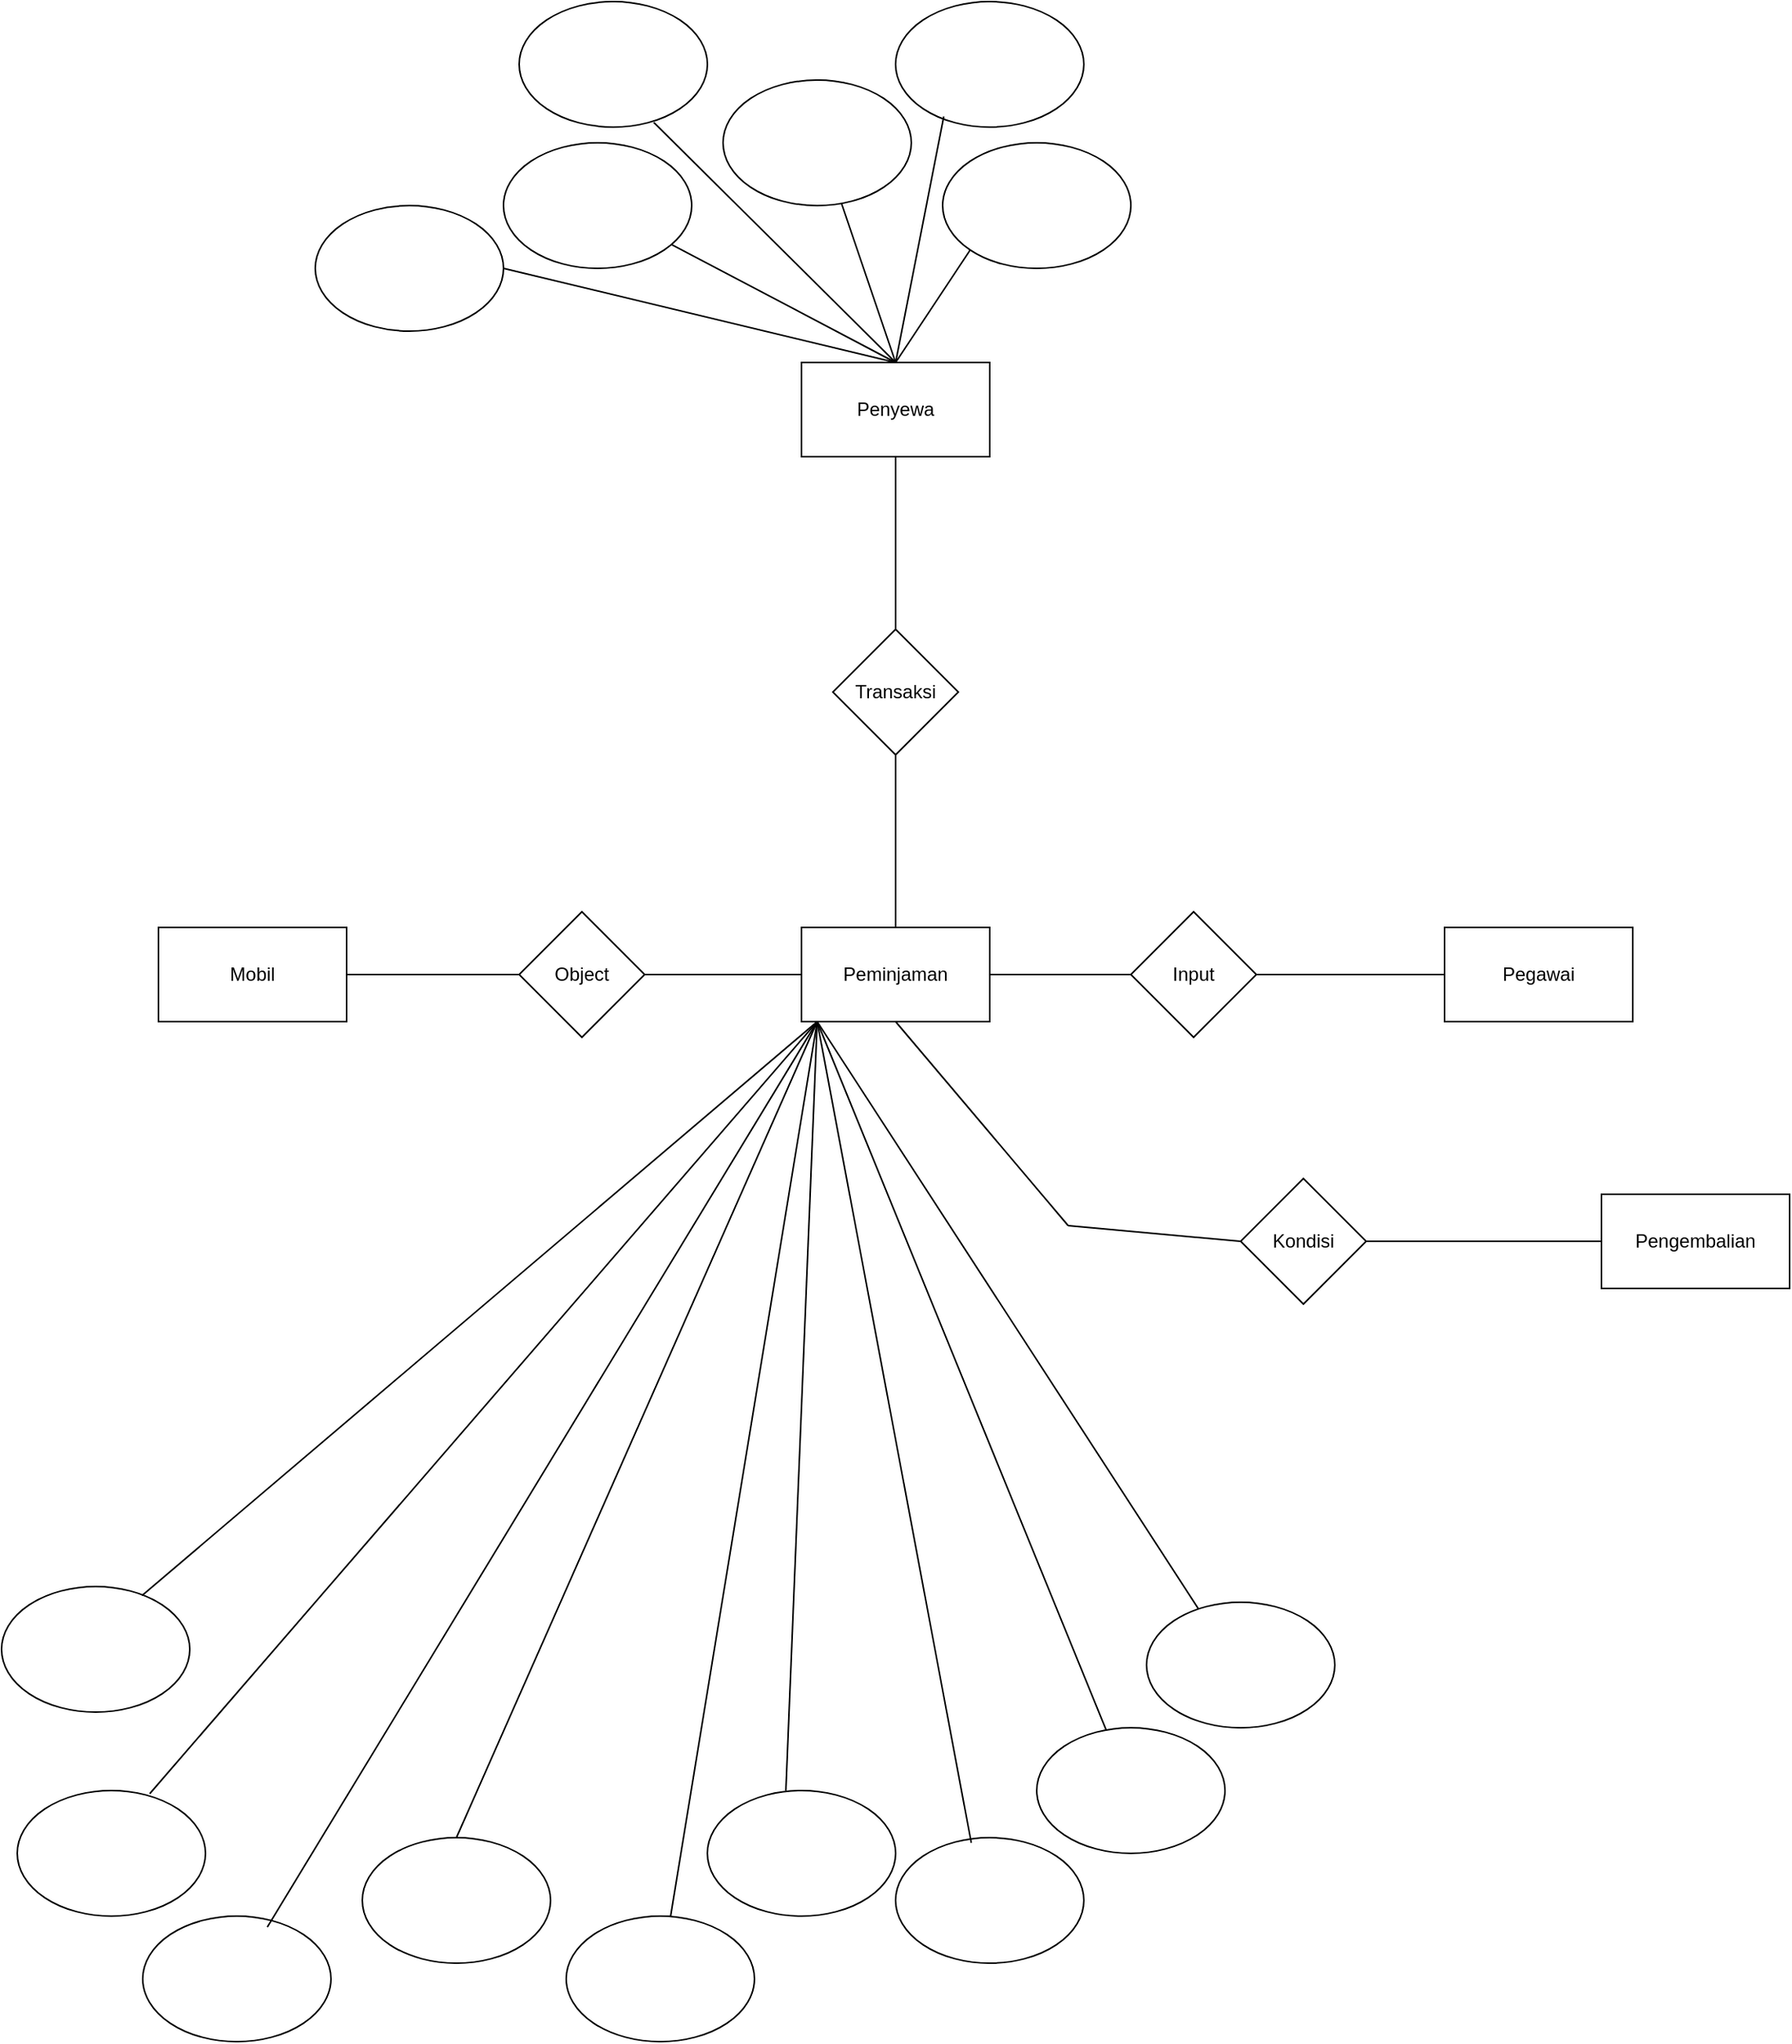<mxfile version="22.1.7" type="github">
  <diagram name="Page-1" id="AqJFMT8qziomGHxdq8DE">
    <mxGraphModel dx="2524" dy="902" grid="1" gridSize="10" guides="1" tooltips="1" connect="1" arrows="1" fold="1" page="1" pageScale="1" pageWidth="850" pageHeight="1100" math="0" shadow="0">
      <root>
        <mxCell id="0" />
        <mxCell id="1" parent="0" />
        <mxCell id="dXQy3A8ucDupWUE6QyBE-2" value="Penyewa" style="rounded=0;whiteSpace=wrap;html=1;" parent="1" vertex="1">
          <mxGeometry x="-280" y="400" width="120" height="60" as="geometry" />
        </mxCell>
        <mxCell id="dXQy3A8ucDupWUE6QyBE-3" value="Pegawai" style="rounded=0;whiteSpace=wrap;html=1;" parent="1" vertex="1">
          <mxGeometry x="130" y="760" width="120" height="60" as="geometry" />
        </mxCell>
        <mxCell id="dXQy3A8ucDupWUE6QyBE-4" value="Mobil" style="rounded=0;whiteSpace=wrap;html=1;" parent="1" vertex="1">
          <mxGeometry x="-690" y="760" width="120" height="60" as="geometry" />
        </mxCell>
        <mxCell id="dXQy3A8ucDupWUE6QyBE-5" value="Pengembalian" style="rounded=0;whiteSpace=wrap;html=1;" parent="1" vertex="1">
          <mxGeometry x="230" y="930" width="120" height="60" as="geometry" />
        </mxCell>
        <mxCell id="dXQy3A8ucDupWUE6QyBE-6" value="Peminjaman" style="rounded=0;whiteSpace=wrap;html=1;" parent="1" vertex="1">
          <mxGeometry x="-280" y="760" width="120" height="60" as="geometry" />
        </mxCell>
        <mxCell id="dXQy3A8ucDupWUE6QyBE-7" value="" style="endArrow=none;html=1;rounded=0;entryX=0.5;entryY=0;entryDx=0;entryDy=0;exitX=1;exitY=0.5;exitDx=0;exitDy=0;" parent="1" source="dXQy3A8ucDupWUE6QyBE-10" target="dXQy3A8ucDupWUE6QyBE-2" edge="1">
          <mxGeometry width="50" height="50" relative="1" as="geometry">
            <mxPoint x="-390" y="410" as="sourcePoint" />
            <mxPoint x="-50" y="510" as="targetPoint" />
          </mxGeometry>
        </mxCell>
        <mxCell id="dXQy3A8ucDupWUE6QyBE-8" value="" style="endArrow=none;html=1;rounded=0;exitX=0.5;exitY=0;exitDx=0;exitDy=0;" parent="1" source="dXQy3A8ucDupWUE6QyBE-11" edge="1">
          <mxGeometry width="50" height="50" relative="1" as="geometry">
            <mxPoint x="-100" y="560" as="sourcePoint" />
            <mxPoint x="-400" y="310" as="targetPoint" />
          </mxGeometry>
        </mxCell>
        <mxCell id="dXQy3A8ucDupWUE6QyBE-9" value="" style="ellipse;whiteSpace=wrap;html=1;" parent="1" vertex="1">
          <mxGeometry x="-190" y="260" width="120" height="80" as="geometry" />
        </mxCell>
        <mxCell id="dXQy3A8ucDupWUE6QyBE-10" value="" style="ellipse;whiteSpace=wrap;html=1;" parent="1" vertex="1">
          <mxGeometry x="-590" y="300" width="120" height="80" as="geometry" />
        </mxCell>
        <mxCell id="dXQy3A8ucDupWUE6QyBE-12" value="" style="ellipse;whiteSpace=wrap;html=1;" parent="1" vertex="1">
          <mxGeometry x="-220" y="170" width="120" height="80" as="geometry" />
        </mxCell>
        <mxCell id="dXQy3A8ucDupWUE6QyBE-13" value="" style="ellipse;whiteSpace=wrap;html=1;" parent="1" vertex="1">
          <mxGeometry x="-460" y="170" width="120" height="80" as="geometry" />
        </mxCell>
        <mxCell id="dXQy3A8ucDupWUE6QyBE-14" value="" style="ellipse;whiteSpace=wrap;html=1;" parent="1" vertex="1">
          <mxGeometry x="-330" y="220" width="120" height="80" as="geometry" />
        </mxCell>
        <mxCell id="dXQy3A8ucDupWUE6QyBE-15" value="" style="endArrow=none;html=1;rounded=0;exitX=0.715;exitY=0.962;exitDx=0;exitDy=0;exitPerimeter=0;entryX=0.5;entryY=0;entryDx=0;entryDy=0;" parent="1" source="dXQy3A8ucDupWUE6QyBE-13" target="dXQy3A8ucDupWUE6QyBE-2" edge="1">
          <mxGeometry width="50" height="50" relative="1" as="geometry">
            <mxPoint x="-100" y="560" as="sourcePoint" />
            <mxPoint x="-50" y="510" as="targetPoint" />
          </mxGeometry>
        </mxCell>
        <mxCell id="dXQy3A8ucDupWUE6QyBE-16" value="" style="endArrow=none;html=1;rounded=0;entryX=0.5;entryY=0;entryDx=0;entryDy=0;exitX=0.63;exitY=0.986;exitDx=0;exitDy=0;exitPerimeter=0;" parent="1" source="dXQy3A8ucDupWUE6QyBE-14" target="dXQy3A8ucDupWUE6QyBE-2" edge="1">
          <mxGeometry width="50" height="50" relative="1" as="geometry">
            <mxPoint x="-250" y="300" as="sourcePoint" />
            <mxPoint x="-230" y="400" as="targetPoint" />
          </mxGeometry>
        </mxCell>
        <mxCell id="dXQy3A8ucDupWUE6QyBE-17" value="" style="endArrow=none;html=1;rounded=0;exitX=0.256;exitY=0.916;exitDx=0;exitDy=0;exitPerimeter=0;entryX=0.5;entryY=0;entryDx=0;entryDy=0;" parent="1" source="dXQy3A8ucDupWUE6QyBE-12" target="dXQy3A8ucDupWUE6QyBE-2" edge="1">
          <mxGeometry width="50" height="50" relative="1" as="geometry">
            <mxPoint x="-364" y="267" as="sourcePoint" />
            <mxPoint x="-220" y="410" as="targetPoint" />
          </mxGeometry>
        </mxCell>
        <mxCell id="dXQy3A8ucDupWUE6QyBE-18" value="" style="endArrow=none;html=1;rounded=0;exitX=0;exitY=1;exitDx=0;exitDy=0;entryX=0.5;entryY=0;entryDx=0;entryDy=0;" parent="1" source="dXQy3A8ucDupWUE6QyBE-9" target="dXQy3A8ucDupWUE6QyBE-2" edge="1">
          <mxGeometry width="50" height="50" relative="1" as="geometry">
            <mxPoint x="-354" y="277" as="sourcePoint" />
            <mxPoint x="-210" y="420" as="targetPoint" />
          </mxGeometry>
        </mxCell>
        <mxCell id="dXQy3A8ucDupWUE6QyBE-20" value="Transaksi" style="rhombus;whiteSpace=wrap;html=1;" parent="1" vertex="1">
          <mxGeometry x="-260" y="570" width="80" height="80" as="geometry" />
        </mxCell>
        <mxCell id="dXQy3A8ucDupWUE6QyBE-24" value="" style="endArrow=none;html=1;rounded=0;entryX=0.5;entryY=1;entryDx=0;entryDy=0;" parent="1" edge="1">
          <mxGeometry width="50" height="50" relative="1" as="geometry">
            <mxPoint x="-220" y="760" as="sourcePoint" />
            <mxPoint x="-220" y="650" as="targetPoint" />
          </mxGeometry>
        </mxCell>
        <mxCell id="dXQy3A8ucDupWUE6QyBE-26" value="" style="endArrow=none;html=1;rounded=0;exitX=0.5;exitY=0;exitDx=0;exitDy=0;entryX=0.5;entryY=1;entryDx=0;entryDy=0;" parent="1" source="dXQy3A8ucDupWUE6QyBE-20" target="dXQy3A8ucDupWUE6QyBE-2" edge="1">
          <mxGeometry width="50" height="50" relative="1" as="geometry">
            <mxPoint x="400" y="600" as="sourcePoint" />
            <mxPoint x="450" y="550" as="targetPoint" />
          </mxGeometry>
        </mxCell>
        <mxCell id="dXQy3A8ucDupWUE6QyBE-27" value="" style="endArrow=none;html=1;rounded=0;exitX=1;exitY=0.5;exitDx=0;exitDy=0;" parent="1" source="dXQy3A8ucDupWUE6QyBE-51" target="dXQy3A8ucDupWUE6QyBE-3" edge="1">
          <mxGeometry width="50" height="50" relative="1" as="geometry">
            <mxPoint x="400" y="600" as="sourcePoint" />
            <mxPoint x="450" y="550" as="targetPoint" />
          </mxGeometry>
        </mxCell>
        <mxCell id="dXQy3A8ucDupWUE6QyBE-28" value="" style="endArrow=none;html=1;rounded=0;entryX=1;entryY=0.5;entryDx=0;entryDy=0;" parent="1" source="dXQy3A8ucDupWUE6QyBE-53" target="dXQy3A8ucDupWUE6QyBE-4" edge="1">
          <mxGeometry width="50" height="50" relative="1" as="geometry">
            <mxPoint x="-280" y="790" as="sourcePoint" />
            <mxPoint x="220" y="789" as="targetPoint" />
          </mxGeometry>
        </mxCell>
        <mxCell id="dXQy3A8ucDupWUE6QyBE-30" value="" style="ellipse;whiteSpace=wrap;html=1;" parent="1" vertex="1">
          <mxGeometry x="-220" y="1340" width="120" height="80" as="geometry" />
        </mxCell>
        <mxCell id="dXQy3A8ucDupWUE6QyBE-31" value="" style="ellipse;whiteSpace=wrap;html=1;" parent="1" vertex="1">
          <mxGeometry x="-700" y="1390" width="120" height="80" as="geometry" />
        </mxCell>
        <mxCell id="dXQy3A8ucDupWUE6QyBE-32" value="" style="ellipse;whiteSpace=wrap;html=1;" parent="1" vertex="1">
          <mxGeometry x="-780" y="1310" width="120" height="80" as="geometry" />
        </mxCell>
        <mxCell id="dXQy3A8ucDupWUE6QyBE-33" value="" style="ellipse;whiteSpace=wrap;html=1;" parent="1" vertex="1">
          <mxGeometry x="-340" y="1310" width="120" height="80" as="geometry" />
        </mxCell>
        <mxCell id="dXQy3A8ucDupWUE6QyBE-34" value="" style="ellipse;whiteSpace=wrap;html=1;" parent="1" vertex="1">
          <mxGeometry x="-560" y="1340" width="120" height="80" as="geometry" />
        </mxCell>
        <mxCell id="dXQy3A8ucDupWUE6QyBE-35" value="" style="ellipse;whiteSpace=wrap;html=1;" parent="1" vertex="1">
          <mxGeometry x="-430" y="1390" width="120" height="80" as="geometry" />
        </mxCell>
        <mxCell id="dXQy3A8ucDupWUE6QyBE-36" value="" style="ellipse;whiteSpace=wrap;html=1;" parent="1" vertex="1">
          <mxGeometry x="-130" y="1270" width="120" height="80" as="geometry" />
        </mxCell>
        <mxCell id="dXQy3A8ucDupWUE6QyBE-37" value="" style="ellipse;whiteSpace=wrap;html=1;" parent="1" vertex="1">
          <mxGeometry x="-790" y="1180" width="120" height="80" as="geometry" />
        </mxCell>
        <mxCell id="dXQy3A8ucDupWUE6QyBE-38" value="" style="ellipse;whiteSpace=wrap;html=1;" parent="1" vertex="1">
          <mxGeometry x="-60" y="1190" width="120" height="80" as="geometry" />
        </mxCell>
        <mxCell id="dXQy3A8ucDupWUE6QyBE-40" value="" style="endArrow=none;html=1;rounded=0;entryX=0;entryY=0.5;entryDx=0;entryDy=0;" parent="1" source="dXQy3A8ucDupWUE6QyBE-35" edge="1">
          <mxGeometry width="50" height="50" relative="1" as="geometry">
            <mxPoint x="410" y="630" as="sourcePoint" />
            <mxPoint x="-270" y="820" as="targetPoint" />
          </mxGeometry>
        </mxCell>
        <mxCell id="dXQy3A8ucDupWUE6QyBE-41" value="" style="endArrow=none;html=1;rounded=0;exitX=0;exitY=0.5;exitDx=0;exitDy=0;entryX=0.5;entryY=0;entryDx=0;entryDy=0;" parent="1" target="dXQy3A8ucDupWUE6QyBE-34" edge="1">
          <mxGeometry width="50" height="50" relative="1" as="geometry">
            <mxPoint x="-270" y="820" as="sourcePoint" />
            <mxPoint x="460" y="580" as="targetPoint" />
          </mxGeometry>
        </mxCell>
        <mxCell id="dXQy3A8ucDupWUE6QyBE-42" value="" style="endArrow=none;html=1;rounded=0;entryX=0;entryY=0.5;entryDx=0;entryDy=0;exitX=0.746;exitY=0.072;exitDx=0;exitDy=0;exitPerimeter=0;" parent="1" source="dXQy3A8ucDupWUE6QyBE-37" edge="1">
          <mxGeometry width="50" height="50" relative="1" as="geometry">
            <mxPoint x="-343" y="812" as="sourcePoint" />
            <mxPoint x="-270" y="820" as="targetPoint" />
          </mxGeometry>
        </mxCell>
        <mxCell id="dXQy3A8ucDupWUE6QyBE-43" value="" style="endArrow=none;html=1;rounded=0;entryX=0;entryY=0.5;entryDx=0;entryDy=0;exitX=0.662;exitY=0.087;exitDx=0;exitDy=0;exitPerimeter=0;" parent="1" source="dXQy3A8ucDupWUE6QyBE-31" edge="1">
          <mxGeometry width="50" height="50" relative="1" as="geometry">
            <mxPoint x="-333" y="822" as="sourcePoint" />
            <mxPoint x="-270" y="820" as="targetPoint" />
          </mxGeometry>
        </mxCell>
        <mxCell id="dXQy3A8ucDupWUE6QyBE-44" value="" style="endArrow=none;html=1;rounded=0;entryX=0.704;entryY=0.025;entryDx=0;entryDy=0;entryPerimeter=0;" parent="1" target="dXQy3A8ucDupWUE6QyBE-32" edge="1">
          <mxGeometry width="50" height="50" relative="1" as="geometry">
            <mxPoint x="-270" y="820" as="sourcePoint" />
            <mxPoint x="460" y="580" as="targetPoint" />
          </mxGeometry>
        </mxCell>
        <mxCell id="dXQy3A8ucDupWUE6QyBE-46" value="" style="endArrow=none;html=1;rounded=0;entryX=0.5;entryY=1;entryDx=0;entryDy=0;exitX=0.417;exitY=0;exitDx=0;exitDy=0;exitPerimeter=0;" parent="1" source="dXQy3A8ucDupWUE6QyBE-33" edge="1">
          <mxGeometry width="50" height="50" relative="1" as="geometry">
            <mxPoint x="-160" y="1220" as="sourcePoint" />
            <mxPoint x="-270" y="820" as="targetPoint" />
          </mxGeometry>
        </mxCell>
        <mxCell id="dXQy3A8ucDupWUE6QyBE-47" value="" style="endArrow=none;html=1;rounded=0;exitX=0.402;exitY=0.041;exitDx=0;exitDy=0;exitPerimeter=0;entryX=0.5;entryY=1;entryDx=0;entryDy=0;" parent="1" source="dXQy3A8ucDupWUE6QyBE-30" edge="1">
          <mxGeometry width="50" height="50" relative="1" as="geometry">
            <mxPoint x="-410" y="918" as="sourcePoint" />
            <mxPoint x="-270" y="820" as="targetPoint" />
          </mxGeometry>
        </mxCell>
        <mxCell id="dXQy3A8ucDupWUE6QyBE-48" value="" style="endArrow=none;html=1;rounded=0;" parent="1" source="dXQy3A8ucDupWUE6QyBE-36" edge="1">
          <mxGeometry width="50" height="50" relative="1" as="geometry">
            <mxPoint x="50" y="1240" as="sourcePoint" />
            <mxPoint x="-270" y="820" as="targetPoint" />
          </mxGeometry>
        </mxCell>
        <mxCell id="dXQy3A8ucDupWUE6QyBE-49" value="" style="endArrow=none;html=1;rounded=0;entryX=0.277;entryY=0.056;entryDx=0;entryDy=0;entryPerimeter=0;exitX=0.5;exitY=1;exitDx=0;exitDy=0;" parent="1" target="dXQy3A8ucDupWUE6QyBE-38" edge="1">
          <mxGeometry width="50" height="50" relative="1" as="geometry">
            <mxPoint x="-270" y="820" as="sourcePoint" />
            <mxPoint x="90" y="910" as="targetPoint" />
          </mxGeometry>
        </mxCell>
        <mxCell id="dXQy3A8ucDupWUE6QyBE-50" value="" style="endArrow=none;html=1;rounded=0;exitX=0.5;exitY=0;exitDx=0;exitDy=0;" parent="1" source="dXQy3A8ucDupWUE6QyBE-2" target="dXQy3A8ucDupWUE6QyBE-11" edge="1">
          <mxGeometry width="50" height="50" relative="1" as="geometry">
            <mxPoint x="-220" y="400" as="sourcePoint" />
            <mxPoint x="-400" y="310" as="targetPoint" />
          </mxGeometry>
        </mxCell>
        <mxCell id="dXQy3A8ucDupWUE6QyBE-11" value="" style="ellipse;whiteSpace=wrap;html=1;" parent="1" vertex="1">
          <mxGeometry x="-470" y="260" width="120" height="80" as="geometry" />
        </mxCell>
        <mxCell id="dXQy3A8ucDupWUE6QyBE-52" value="" style="endArrow=none;html=1;rounded=0;exitX=1;exitY=0.5;exitDx=0;exitDy=0;" parent="1" source="dXQy3A8ucDupWUE6QyBE-6" target="dXQy3A8ucDupWUE6QyBE-51" edge="1">
          <mxGeometry width="50" height="50" relative="1" as="geometry">
            <mxPoint x="-160" y="790" as="sourcePoint" />
            <mxPoint x="110" y="798" as="targetPoint" />
          </mxGeometry>
        </mxCell>
        <mxCell id="dXQy3A8ucDupWUE6QyBE-51" value="Input" style="rhombus;whiteSpace=wrap;html=1;" parent="1" vertex="1">
          <mxGeometry x="-70" y="750" width="80" height="80" as="geometry" />
        </mxCell>
        <mxCell id="dXQy3A8ucDupWUE6QyBE-54" value="" style="endArrow=none;html=1;rounded=0;entryX=1;entryY=0.5;entryDx=0;entryDy=0;" parent="1" target="dXQy3A8ucDupWUE6QyBE-53" edge="1">
          <mxGeometry width="50" height="50" relative="1" as="geometry">
            <mxPoint x="-280" y="790" as="sourcePoint" />
            <mxPoint x="-570" y="790" as="targetPoint" />
          </mxGeometry>
        </mxCell>
        <mxCell id="dXQy3A8ucDupWUE6QyBE-53" value="Object" style="rhombus;whiteSpace=wrap;html=1;" parent="1" vertex="1">
          <mxGeometry x="-460" y="750" width="80" height="80" as="geometry" />
        </mxCell>
        <mxCell id="dXQy3A8ucDupWUE6QyBE-55" value="" style="endArrow=none;html=1;rounded=0;exitX=1;exitY=0.5;exitDx=0;exitDy=0;entryX=0;entryY=0.5;entryDx=0;entryDy=0;" parent="1" source="dXQy3A8ucDupWUE6QyBE-56" target="dXQy3A8ucDupWUE6QyBE-5" edge="1">
          <mxGeometry width="50" height="50" relative="1" as="geometry">
            <mxPoint x="-220" y="1130" as="sourcePoint" />
            <mxPoint x="220" y="960" as="targetPoint" />
          </mxGeometry>
        </mxCell>
        <mxCell id="dXQy3A8ucDupWUE6QyBE-57" value="" style="endArrow=none;html=1;rounded=0;exitX=0.5;exitY=1;exitDx=0;exitDy=0;" parent="1" source="dXQy3A8ucDupWUE6QyBE-6" edge="1">
          <mxGeometry width="50" height="50" relative="1" as="geometry">
            <mxPoint x="-190" y="760" as="sourcePoint" />
            <mxPoint x="-110" y="950" as="targetPoint" />
          </mxGeometry>
        </mxCell>
        <mxCell id="dXQy3A8ucDupWUE6QyBE-56" value="Kondisi" style="rhombus;whiteSpace=wrap;html=1;" parent="1" vertex="1">
          <mxGeometry y="920" width="80" height="80" as="geometry" />
        </mxCell>
        <mxCell id="D2mUHTUnkEmAmTpOnCjl-1" value="" style="endArrow=none;html=1;rounded=0;" edge="1" parent="1">
          <mxGeometry width="50" height="50" relative="1" as="geometry">
            <mxPoint x="-110" y="950" as="sourcePoint" />
            <mxPoint y="960" as="targetPoint" />
          </mxGeometry>
        </mxCell>
      </root>
    </mxGraphModel>
  </diagram>
</mxfile>
